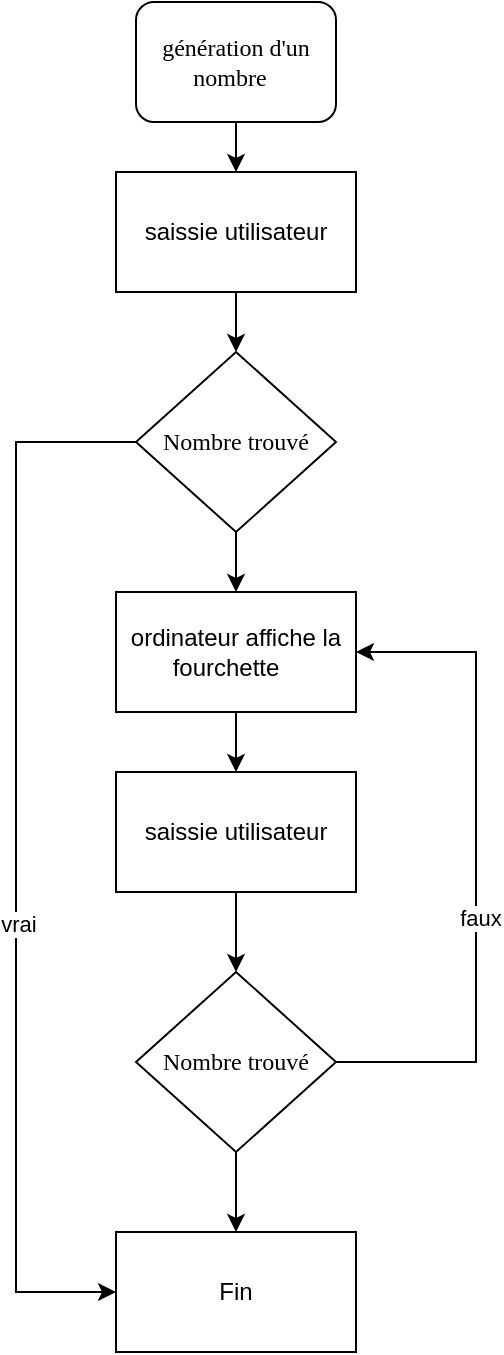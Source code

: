 <mxfile version="14.1.8" type="device"><diagram name="Page-1" id="74e2e168-ea6b-b213-b513-2b3c1d86103e"><mxGraphModel dx="599" dy="705" grid="1" gridSize="10" guides="1" tooltips="1" connect="1" arrows="1" fold="1" page="1" pageScale="1" pageWidth="1100" pageHeight="850" background="#ffffff" math="0" shadow="0"><root><mxCell id="0"/><mxCell id="1" parent="0"/><mxCell id="iWWS-11pM_cuooPba2NK-8" style="edgeStyle=orthogonalEdgeStyle;rounded=0;orthogonalLoop=1;jettySize=auto;html=1;entryX=0.5;entryY=0;entryDx=0;entryDy=0;" edge="1" parent="1" source="iWWS-11pM_cuooPba2NK-2" target="iWWS-11pM_cuooPba2NK-4"><mxGeometry relative="1" as="geometry"/></mxCell><mxCell id="iWWS-11pM_cuooPba2NK-2" value="&lt;font style=&quot;font-size: 12px&quot;&gt;&lt;span class=&quot;fontstyle0&quot;&gt;génération d'un nombre&lt;/span&gt;&amp;nbsp;&amp;nbsp;&lt;/font&gt;" style="rounded=1;whiteSpace=wrap;html=1;shadow=0;labelBackgroundColor=none;strokeWidth=1;fontFamily=Verdana;fontSize=8;align=center;" vertex="1" parent="1"><mxGeometry x="420" y="215" width="100" height="60" as="geometry"/></mxCell><mxCell id="iWWS-11pM_cuooPba2NK-5" style="edgeStyle=orthogonalEdgeStyle;rounded=0;orthogonalLoop=1;jettySize=auto;html=1;entryX=0;entryY=0.5;entryDx=0;entryDy=0;exitX=0;exitY=0.5;exitDx=0;exitDy=0;" edge="1" parent="1" source="iWWS-11pM_cuooPba2NK-3" target="iWWS-11pM_cuooPba2NK-17"><mxGeometry relative="1" as="geometry"><Array as="points"><mxPoint x="360" y="435"/><mxPoint x="360" y="860"/></Array></mxGeometry></mxCell><mxCell id="iWWS-11pM_cuooPba2NK-6" value="vrai" style="edgeLabel;html=1;align=center;verticalAlign=middle;resizable=0;points=[];" vertex="1" connectable="0" parent="iWWS-11pM_cuooPba2NK-5"><mxGeometry x="0.124" y="1" relative="1" as="geometry"><mxPoint as="offset"/></mxGeometry></mxCell><mxCell id="iWWS-11pM_cuooPba2NK-10" style="edgeStyle=orthogonalEdgeStyle;rounded=0;orthogonalLoop=1;jettySize=auto;html=1;entryX=0.5;entryY=0;entryDx=0;entryDy=0;" edge="1" parent="1" source="iWWS-11pM_cuooPba2NK-3" target="iWWS-11pM_cuooPba2NK-9"><mxGeometry relative="1" as="geometry"/></mxCell><mxCell id="iWWS-11pM_cuooPba2NK-3" value="&lt;font style=&quot;font-size: 12px&quot;&gt;Nombre trouvé&lt;/font&gt;" style="rhombus;whiteSpace=wrap;html=1;rounded=0;shadow=0;labelBackgroundColor=none;strokeWidth=1;fontFamily=Verdana;fontSize=8;align=center;" vertex="1" parent="1"><mxGeometry x="420" y="390" width="100" height="90" as="geometry"/></mxCell><mxCell id="iWWS-11pM_cuooPba2NK-7" style="edgeStyle=orthogonalEdgeStyle;rounded=0;orthogonalLoop=1;jettySize=auto;html=1;entryX=0.5;entryY=0;entryDx=0;entryDy=0;" edge="1" parent="1" source="iWWS-11pM_cuooPba2NK-4" target="iWWS-11pM_cuooPba2NK-3"><mxGeometry relative="1" as="geometry"/></mxCell><mxCell id="iWWS-11pM_cuooPba2NK-4" value="saissie utilisateur" style="rounded=0;whiteSpace=wrap;html=1;" vertex="1" parent="1"><mxGeometry x="410" y="300" width="120" height="60" as="geometry"/></mxCell><mxCell id="iWWS-11pM_cuooPba2NK-12" style="edgeStyle=orthogonalEdgeStyle;rounded=0;orthogonalLoop=1;jettySize=auto;html=1;entryX=0.5;entryY=0;entryDx=0;entryDy=0;" edge="1" parent="1" source="iWWS-11pM_cuooPba2NK-9" target="iWWS-11pM_cuooPba2NK-11"><mxGeometry relative="1" as="geometry"/></mxCell><mxCell id="iWWS-11pM_cuooPba2NK-9" value="&lt;span class=&quot;fontstyle0&quot;&gt;ordinateur affiche la fourchette &lt;/span&gt;&amp;nbsp;&amp;nbsp;" style="rounded=0;whiteSpace=wrap;html=1;" vertex="1" parent="1"><mxGeometry x="410" y="510" width="120" height="60" as="geometry"/></mxCell><mxCell id="iWWS-11pM_cuooPba2NK-14" style="edgeStyle=orthogonalEdgeStyle;rounded=0;orthogonalLoop=1;jettySize=auto;html=1;" edge="1" parent="1" source="iWWS-11pM_cuooPba2NK-11" target="iWWS-11pM_cuooPba2NK-13"><mxGeometry relative="1" as="geometry"/></mxCell><mxCell id="iWWS-11pM_cuooPba2NK-11" value="saissie utilisateur" style="rounded=0;whiteSpace=wrap;html=1;" vertex="1" parent="1"><mxGeometry x="410" y="600" width="120" height="60" as="geometry"/></mxCell><mxCell id="iWWS-11pM_cuooPba2NK-15" style="edgeStyle=orthogonalEdgeStyle;rounded=0;orthogonalLoop=1;jettySize=auto;html=1;entryX=1;entryY=0.5;entryDx=0;entryDy=0;exitX=1;exitY=0.5;exitDx=0;exitDy=0;" edge="1" parent="1" source="iWWS-11pM_cuooPba2NK-13" target="iWWS-11pM_cuooPba2NK-9"><mxGeometry relative="1" as="geometry"><Array as="points"><mxPoint x="590" y="745"/><mxPoint x="590" y="540"/></Array></mxGeometry></mxCell><mxCell id="iWWS-11pM_cuooPba2NK-16" value="faux" style="edgeLabel;html=1;align=center;verticalAlign=middle;resizable=0;points=[];" vertex="1" connectable="0" parent="iWWS-11pM_cuooPba2NK-15"><mxGeometry x="-0.152" y="-2" relative="1" as="geometry"><mxPoint as="offset"/></mxGeometry></mxCell><mxCell id="iWWS-11pM_cuooPba2NK-18" style="edgeStyle=orthogonalEdgeStyle;rounded=0;orthogonalLoop=1;jettySize=auto;html=1;entryX=0.5;entryY=0;entryDx=0;entryDy=0;" edge="1" parent="1" source="iWWS-11pM_cuooPba2NK-13" target="iWWS-11pM_cuooPba2NK-17"><mxGeometry relative="1" as="geometry"/></mxCell><mxCell id="iWWS-11pM_cuooPba2NK-13" value="&lt;font style=&quot;font-size: 12px&quot;&gt;Nombre trouvé&lt;/font&gt;" style="rhombus;whiteSpace=wrap;html=1;rounded=0;shadow=0;labelBackgroundColor=none;strokeWidth=1;fontFamily=Verdana;fontSize=8;align=center;" vertex="1" parent="1"><mxGeometry x="420" y="700" width="100" height="90" as="geometry"/></mxCell><mxCell id="iWWS-11pM_cuooPba2NK-17" value="Fin" style="rounded=0;whiteSpace=wrap;html=1;" vertex="1" parent="1"><mxGeometry x="410" y="830" width="120" height="60" as="geometry"/></mxCell></root></mxGraphModel></diagram></mxfile>